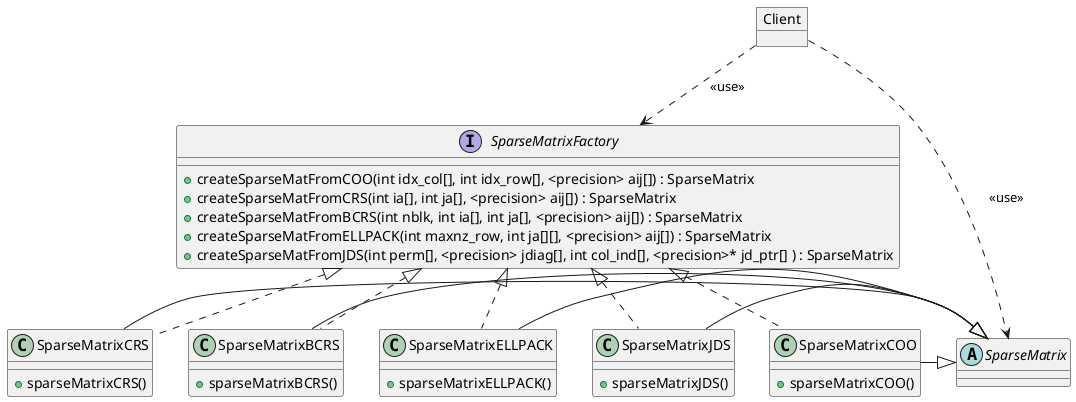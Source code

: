 @startuml

' ---------------------------------- Objects -------------------------------- '
object Client

' --------------------------- Sparse Matrix Factory ------------------------- '
interface SparseMatrixFactory

' Methods
SparseMatrixFactory : + createSparseMatFromCOO(int idx_col[], int idx_row[], <precision> aij[]) : SparseMatrix
SparseMatrixFactory : + createSparseMatFromCRS(int ia[], int ja[], <precision> aij[]) : SparseMatrix
SparseMatrixFactory : + createSparseMatFromBCRS(int nblk, int ia[], int ja[], <precision> aij[]) : SparseMatrix
SparseMatrixFactory : + createSparseMatFromELLPACK(int maxnz_row, int ja[][], <precision> aij[]) : SparseMatrix
SparseMatrixFactory : + createSparseMatFromJDS(int perm[], <precision> jdiag[], int col_ind[], <precision>* jd_ptr[] ) : SparseMatrix

' --------------------------- Sparse Matrix Classes ------------------------- '
abstract class SparseMatrix
SparseMatrixCOO : + sparseMatrixCOO()
SparseMatrixCRS : + sparseMatrixCRS()
SparseMatrixBCRS : + sparseMatrixBCRS()
SparseMatrixELLPACK : + sparseMatrixELLPACK()
SparseMatrixJDS : + sparseMatrixJDS()

' -------------------------------- Associations ----------------------------- '
Client ..> SparseMatrixFactory : <<use>> 
Client ..> SparseMatrix : <<use>>

SparseMatrixFactory <|.. SparseMatrixCOO
SparseMatrixFactory <|.. SparseMatrixCRS
SparseMatrixFactory <|.. SparseMatrixBCRS
SparseMatrixFactory <|.. SparseMatrixELLPACK
SparseMatrixFactory <|.. SparseMatrixJDS

SparseMatrixCOO -|> SparseMatrix
SparseMatrixCRS -|> SparseMatrix
SparseMatrixBCRS -|> SparseMatrix
SparseMatrixELLPACK -|> SparseMatrix
SparseMatrixJDS -|> SparseMatrix

@enduml
